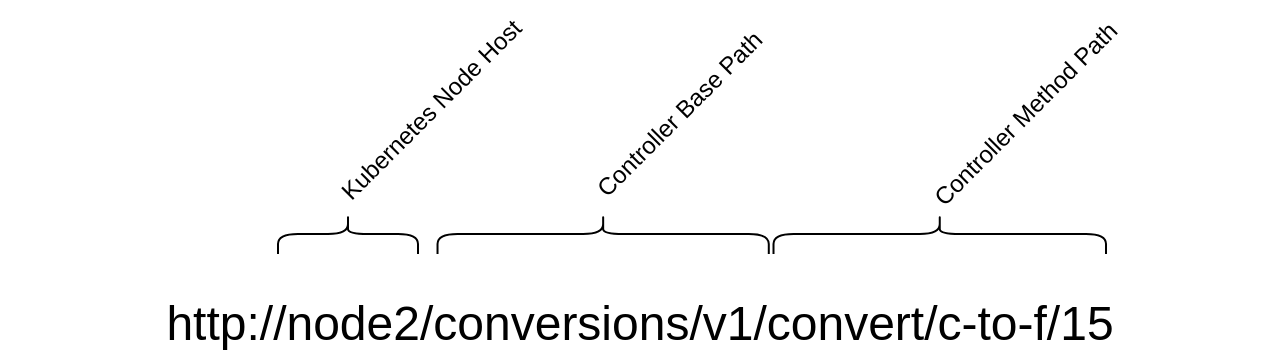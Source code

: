<mxfile pages="4">
    <diagram id="uQKjPZVIyK9XIpIBq_tp" name="Page-1">
        <mxGraphModel dx="1212" dy="1015" grid="1" gridSize="10" guides="1" tooltips="1" connect="1" arrows="1" fold="1" page="1" pageScale="1" pageWidth="850" pageHeight="1100" math="0" shadow="0">
            <root>
                <mxCell id="0"/>
                <mxCell id="1" parent="0"/>
                <mxCell id="zwlp0CFXfFTOkiT8KIqe-1" value="http://node2/conversions/v1/convert/c-to-f/15" style="text;html=1;strokeColor=none;fillColor=none;align=center;verticalAlign=middle;whiteSpace=wrap;rounded=0;fontSize=24;" parent="1" vertex="1">
                    <mxGeometry x="890" y="590" width="640" height="20" as="geometry"/>
                </mxCell>
                <mxCell id="zwlp0CFXfFTOkiT8KIqe-2" value="" style="shape=curlyBracket;whiteSpace=wrap;html=1;rounded=1;flipH=1;fontSize=24;rotation=-90;" parent="1" vertex="1">
                    <mxGeometry x="1054" y="520" width="20" height="70" as="geometry"/>
                </mxCell>
                <mxCell id="zwlp0CFXfFTOkiT8KIqe-4" value="" style="shape=curlyBracket;whiteSpace=wrap;html=1;rounded=1;flipH=1;fontSize=24;rotation=-90;" parent="1" vertex="1">
                    <mxGeometry x="1181.58" y="472.17" width="20" height="165.63" as="geometry"/>
                </mxCell>
                <mxCell id="zwlp0CFXfFTOkiT8KIqe-5" value="" style="shape=curlyBracket;whiteSpace=wrap;html=1;rounded=1;flipH=1;fontSize=24;rotation=-90;" parent="1" vertex="1">
                    <mxGeometry x="1349.88" y="471.87" width="20" height="166.25" as="geometry"/>
                </mxCell>
                <mxCell id="zwlp0CFXfFTOkiT8KIqe-6" value="Kubernetes Node Host" style="text;html=1;strokeColor=none;fillColor=none;align=center;verticalAlign=middle;whiteSpace=wrap;rounded=0;fontSize=12;rotation=-45;" parent="1" vertex="1">
                    <mxGeometry x="1040.82" y="483.18" width="130" height="20" as="geometry"/>
                </mxCell>
                <mxCell id="zwlp0CFXfFTOkiT8KIqe-8" value="Controller Base Path" style="text;html=1;strokeColor=none;fillColor=none;align=center;verticalAlign=middle;whiteSpace=wrap;rounded=0;fontSize=12;rotation=-45;" parent="1" vertex="1">
                    <mxGeometry x="1170" y="484.99" width="120" height="20" as="geometry"/>
                </mxCell>
                <mxCell id="zwlp0CFXfFTOkiT8KIqe-9" value="Controller Method Path" style="text;html=1;strokeColor=none;fillColor=none;align=center;verticalAlign=middle;whiteSpace=wrap;rounded=0;fontSize=12;rotation=-45;" parent="1" vertex="1">
                    <mxGeometry x="1333" y="484.99" width="140" height="20" as="geometry"/>
                </mxCell>
            </root>
        </mxGraphModel>
    </diagram>
    <diagram id="JtQhP0aFkPiLQbx6p3fQ" name="Page-2">
        <mxGraphModel dx="2062" dy="1015" grid="1" gridSize="10" guides="1" tooltips="1" connect="1" arrows="1" fold="1" page="1" pageScale="1" pageWidth="850" pageHeight="1100" math="0" shadow="0">
            <root>
                <mxCell id="2tDmGTxHB2ePJQkc9rIG-0"/>
                <mxCell id="2tDmGTxHB2ePJQkc9rIG-1" parent="2tDmGTxHB2ePJQkc9rIG-0"/>
                <mxCell id="2tDmGTxHB2ePJQkc9rIG-7" style="edgeStyle=orthogonalEdgeStyle;rounded=0;orthogonalLoop=1;jettySize=auto;html=1;entryX=0;entryY=0.5;entryDx=0;entryDy=0;fontSize=12;" parent="2tDmGTxHB2ePJQkc9rIG-1" source="2tDmGTxHB2ePJQkc9rIG-2" target="2tDmGTxHB2ePJQkc9rIG-5" edge="1">
                    <mxGeometry relative="1" as="geometry"/>
                </mxCell>
                <mxCell id="2tDmGTxHB2ePJQkc9rIG-8" style="edgeStyle=orthogonalEdgeStyle;rounded=0;orthogonalLoop=1;jettySize=auto;html=1;entryX=0;entryY=0.5;entryDx=0;entryDy=0;fontSize=12;" parent="2tDmGTxHB2ePJQkc9rIG-1" source="2tDmGTxHB2ePJQkc9rIG-2" target="2tDmGTxHB2ePJQkc9rIG-4" edge="1">
                    <mxGeometry relative="1" as="geometry"/>
                </mxCell>
                <mxCell id="2tDmGTxHB2ePJQkc9rIG-9" style="edgeStyle=orthogonalEdgeStyle;rounded=0;orthogonalLoop=1;jettySize=auto;html=1;entryX=0;entryY=0.5;entryDx=0;entryDy=0;fontSize=12;" parent="2tDmGTxHB2ePJQkc9rIG-1" source="2tDmGTxHB2ePJQkc9rIG-2" target="2tDmGTxHB2ePJQkc9rIG-6" edge="1">
                    <mxGeometry relative="1" as="geometry"/>
                </mxCell>
                <mxCell id="2tDmGTxHB2ePJQkc9rIG-2" value="Load&lt;br&gt;Balancer" style="ellipse;whiteSpace=wrap;html=1;aspect=fixed;fontSize=12;" parent="2tDmGTxHB2ePJQkc9rIG-1" vertex="1">
                    <mxGeometry x="240" y="440" width="80" height="80" as="geometry"/>
                </mxCell>
                <mxCell id="2tDmGTxHB2ePJQkc9rIG-3" value="HAProxy&lt;br&gt;192.168.0.160" style="text;html=1;strokeColor=none;fillColor=none;align=center;verticalAlign=middle;whiteSpace=wrap;rounded=0;fontSize=12;" parent="2tDmGTxHB2ePJQkc9rIG-1" vertex="1">
                    <mxGeometry x="260" y="530" width="40" height="20" as="geometry"/>
                </mxCell>
                <mxCell id="2tDmGTxHB2ePJQkc9rIG-4" value="node1&lt;br&gt;10.0.50.186" style="rounded=0;whiteSpace=wrap;html=1;fontSize=12;" parent="2tDmGTxHB2ePJQkc9rIG-1" vertex="1">
                    <mxGeometry x="440" y="320" width="120" height="80" as="geometry"/>
                </mxCell>
                <mxCell id="2tDmGTxHB2ePJQkc9rIG-5" value="node2&lt;br&gt;10.0.50.119" style="rounded=0;whiteSpace=wrap;html=1;fontSize=12;" parent="2tDmGTxHB2ePJQkc9rIG-1" vertex="1">
                    <mxGeometry x="440" y="440" width="120" height="80" as="geometry"/>
                </mxCell>
                <mxCell id="2tDmGTxHB2ePJQkc9rIG-6" value="node3&lt;br&gt;10.0.50.237" style="rounded=0;whiteSpace=wrap;html=1;fontSize=12;" parent="2tDmGTxHB2ePJQkc9rIG-1" vertex="1">
                    <mxGeometry x="440" y="560" width="120" height="80" as="geometry"/>
                </mxCell>
                <mxCell id="2tDmGTxHB2ePJQkc9rIG-11" style="edgeStyle=orthogonalEdgeStyle;rounded=0;orthogonalLoop=1;jettySize=auto;html=1;entryX=0;entryY=0.5;entryDx=0;entryDy=0;fontSize=12;" parent="2tDmGTxHB2ePJQkc9rIG-1" source="2tDmGTxHB2ePJQkc9rIG-10" target="2tDmGTxHB2ePJQkc9rIG-2" edge="1">
                    <mxGeometry relative="1" as="geometry"/>
                </mxCell>
                <mxCell id="2tDmGTxHB2ePJQkc9rIG-10" value="curl" style="shape=umlActor;verticalLabelPosition=bottom;verticalAlign=top;html=1;outlineConnect=0;fontSize=12;" parent="2tDmGTxHB2ePJQkc9rIG-1" vertex="1">
                    <mxGeometry x="70" y="450" width="30" height="60" as="geometry"/>
                </mxCell>
            </root>
        </mxGraphModel>
    </diagram>
    <diagram id="QxsJ4GF2id9lCXhhdJsZ" name="Page-3">
        <mxGraphModel dx="1212" dy="1015" grid="1" gridSize="10" guides="1" tooltips="1" connect="1" arrows="1" fold="1" page="1" pageScale="1" pageWidth="850" pageHeight="1100" math="0" shadow="0">
            <root>
                <mxCell id="1DUfJHQwkWzFin_vVgq7-0"/>
                <mxCell id="1DUfJHQwkWzFin_vVgq7-1" parent="1DUfJHQwkWzFin_vVgq7-0"/>
                <mxCell id="QjYPRVfXjcj026thdN7y-3" value="" style="rounded=1;whiteSpace=wrap;html=1;fontSize=12;fillColor=#dae8fc;strokeColor=#6c8ebf;" parent="1DUfJHQwkWzFin_vVgq7-1" vertex="1">
                    <mxGeometry x="1416.75" y="660" width="183.25" height="420" as="geometry"/>
                </mxCell>
                <mxCell id="1DUfJHQwkWzFin_vVgq7-2" value="http://192.168.0.160:8000/dev/conversions/v1/convert/c-to-f/15" style="text;html=1;strokeColor=none;fillColor=none;align=center;verticalAlign=middle;whiteSpace=wrap;rounded=0;fontSize=24;" parent="1DUfJHQwkWzFin_vVgq7-1" vertex="1">
                    <mxGeometry x="870" y="590" width="710" height="20" as="geometry"/>
                </mxCell>
                <mxCell id="1DUfJHQwkWzFin_vVgq7-3" value="" style="shape=curlyBracket;whiteSpace=wrap;html=1;rounded=1;flipH=1;fontSize=24;rotation=-90;" parent="1DUfJHQwkWzFin_vVgq7-1" vertex="1">
                    <mxGeometry x="1056.83" y="458.16" width="20" height="197.29" as="geometry"/>
                </mxCell>
                <mxCell id="1DUfJHQwkWzFin_vVgq7-4" value="" style="shape=curlyBracket;whiteSpace=wrap;html=1;rounded=1;flipH=1;fontSize=24;rotation=-90;" parent="1DUfJHQwkWzFin_vVgq7-1" vertex="1">
                    <mxGeometry x="1292.32" y="474.43" width="20" height="164.73" as="geometry"/>
                </mxCell>
                <mxCell id="1DUfJHQwkWzFin_vVgq7-5" value="" style="shape=curlyBracket;whiteSpace=wrap;html=1;rounded=1;flipH=1;fontSize=24;rotation=-90;" parent="1DUfJHQwkWzFin_vVgq7-1" vertex="1">
                    <mxGeometry x="1482.04" y="456.84" width="20" height="199.93" as="geometry"/>
                </mxCell>
                <mxCell id="1DUfJHQwkWzFin_vVgq7-6" value="API Gateway Host" style="text;html=1;strokeColor=none;fillColor=none;align=center;verticalAlign=middle;whiteSpace=wrap;rounded=0;fontSize=12;rotation=-45;" parent="1DUfJHQwkWzFin_vVgq7-1" vertex="1">
                    <mxGeometry x="1050" y="486.8" width="110" height="20" as="geometry"/>
                </mxCell>
                <mxCell id="1DUfJHQwkWzFin_vVgq7-7" value="Controller Base Path" style="text;html=1;strokeColor=none;fillColor=none;align=center;verticalAlign=middle;whiteSpace=wrap;rounded=0;fontSize=12;rotation=-45;" parent="1DUfJHQwkWzFin_vVgq7-1" vertex="1">
                    <mxGeometry x="1280" y="474.43" width="120" height="20" as="geometry"/>
                </mxCell>
                <mxCell id="1DUfJHQwkWzFin_vVgq7-8" value="Controller Method Path" style="text;html=1;strokeColor=none;fillColor=none;align=center;verticalAlign=middle;whiteSpace=wrap;rounded=0;fontSize=12;rotation=-45;" parent="1DUfJHQwkWzFin_vVgq7-1" vertex="1">
                    <mxGeometry x="1460" y="473.68" width="140" height="20" as="geometry"/>
                </mxCell>
                <mxCell id="1DUfJHQwkWzFin_vVgq7-9" value="" style="shape=curlyBracket;whiteSpace=wrap;html=1;rounded=1;flipH=1;fontSize=24;rotation=-90;" parent="1DUfJHQwkWzFin_vVgq7-1" vertex="1">
                    <mxGeometry x="1180.84" y="535.86" width="20" height="41.86" as="geometry"/>
                </mxCell>
                <mxCell id="1DUfJHQwkWzFin_vVgq7-10" value="API Gateway Defined Service Path" style="text;html=1;strokeColor=none;fillColor=none;align=center;verticalAlign=middle;whiteSpace=wrap;rounded=0;fontSize=12;rotation=-45;" parent="1DUfJHQwkWzFin_vVgq7-1" vertex="1">
                    <mxGeometry x="1152.28" y="453.68" width="200" height="20" as="geometry"/>
                </mxCell>
                <mxCell id="353yuL4vNaUMHFM5LCd0-9" style="edgeStyle=orthogonalEdgeStyle;rounded=0;orthogonalLoop=1;jettySize=auto;html=1;entryX=0;entryY=0.5;entryDx=0;entryDy=0;fontSize=12;" parent="1DUfJHQwkWzFin_vVgq7-1" source="1DUfJHQwkWzFin_vVgq7-12" target="353yuL4vNaUMHFM5LCd0-3" edge="1">
                    <mxGeometry relative="1" as="geometry"/>
                </mxCell>
                <mxCell id="1DUfJHQwkWzFin_vVgq7-12" value="API&lt;br&gt;Gateway" style="ellipse;whiteSpace=wrap;html=1;aspect=fixed;fontSize=12;" parent="1DUfJHQwkWzFin_vVgq7-1" vertex="1">
                    <mxGeometry x="1092.28" y="810.07" width="80" height="80" as="geometry"/>
                </mxCell>
                <mxCell id="353yuL4vNaUMHFM5LCd0-0" style="edgeStyle=orthogonalEdgeStyle;rounded=0;orthogonalLoop=1;jettySize=auto;html=1;entryX=0;entryY=0.5;entryDx=0;entryDy=0;fontSize=12;" parent="1DUfJHQwkWzFin_vVgq7-1" source="353yuL4vNaUMHFM5LCd0-3" target="353yuL4vNaUMHFM5LCd0-6" edge="1">
                    <mxGeometry relative="1" as="geometry"/>
                </mxCell>
                <mxCell id="353yuL4vNaUMHFM5LCd0-1" style="edgeStyle=orthogonalEdgeStyle;rounded=0;orthogonalLoop=1;jettySize=auto;html=1;entryX=0;entryY=0.5;entryDx=0;entryDy=0;fontSize=12;" parent="1DUfJHQwkWzFin_vVgq7-1" source="353yuL4vNaUMHFM5LCd0-3" target="353yuL4vNaUMHFM5LCd0-5" edge="1">
                    <mxGeometry relative="1" as="geometry"/>
                </mxCell>
                <mxCell id="353yuL4vNaUMHFM5LCd0-2" style="edgeStyle=orthogonalEdgeStyle;rounded=0;orthogonalLoop=1;jettySize=auto;html=1;entryX=0;entryY=0.5;entryDx=0;entryDy=0;fontSize=12;" parent="1DUfJHQwkWzFin_vVgq7-1" source="353yuL4vNaUMHFM5LCd0-3" target="353yuL4vNaUMHFM5LCd0-7" edge="1">
                    <mxGeometry relative="1" as="geometry"/>
                </mxCell>
                <mxCell id="353yuL4vNaUMHFM5LCd0-3" value="Load&lt;br&gt;Balancer" style="ellipse;whiteSpace=wrap;html=1;aspect=fixed;fontSize=12;" parent="1DUfJHQwkWzFin_vVgq7-1" vertex="1">
                    <mxGeometry x="1250" y="810.0" width="80" height="80" as="geometry"/>
                </mxCell>
                <mxCell id="353yuL4vNaUMHFM5LCd0-4" value="HAProxy&lt;br&gt;192.168.0.160&lt;br&gt;Port 80" style="text;html=1;strokeColor=none;fillColor=none;align=center;verticalAlign=middle;whiteSpace=wrap;rounded=0;fontSize=12;" parent="1DUfJHQwkWzFin_vVgq7-1" vertex="1">
                    <mxGeometry x="1268.56" y="910.0" width="40" height="20" as="geometry"/>
                </mxCell>
                <mxCell id="353yuL4vNaUMHFM5LCd0-5" value="node1&lt;br&gt;10.0.50.186" style="rounded=0;whiteSpace=wrap;html=1;fontSize=12;" parent="1DUfJHQwkWzFin_vVgq7-1" vertex="1">
                    <mxGeometry x="1450" y="690.0" width="120" height="80" as="geometry"/>
                </mxCell>
                <mxCell id="353yuL4vNaUMHFM5LCd0-6" value="node2&lt;br&gt;10.0.50.119" style="rounded=0;whiteSpace=wrap;html=1;fontSize=12;" parent="1DUfJHQwkWzFin_vVgq7-1" vertex="1">
                    <mxGeometry x="1450" y="810.0" width="120" height="80" as="geometry"/>
                </mxCell>
                <mxCell id="353yuL4vNaUMHFM5LCd0-7" value="node3&lt;br&gt;10.0.50.237" style="rounded=0;whiteSpace=wrap;html=1;fontSize=12;" parent="1DUfJHQwkWzFin_vVgq7-1" vertex="1">
                    <mxGeometry x="1450" y="930.0" width="120" height="80" as="geometry"/>
                </mxCell>
                <mxCell id="353yuL4vNaUMHFM5LCd0-8" value="Kong&lt;br&gt;192.168.0.160&lt;br&gt;Port 8000" style="text;html=1;strokeColor=none;fillColor=none;align=center;verticalAlign=middle;whiteSpace=wrap;rounded=0;fontSize=12;" parent="1DUfJHQwkWzFin_vVgq7-1" vertex="1">
                    <mxGeometry x="1112.28" y="910.0" width="40" height="20" as="geometry"/>
                </mxCell>
                <mxCell id="QjYPRVfXjcj026thdN7y-1" style="edgeStyle=orthogonalEdgeStyle;rounded=0;orthogonalLoop=1;jettySize=auto;html=1;entryX=0;entryY=0.5;entryDx=0;entryDy=0;fontSize=12;" parent="1DUfJHQwkWzFin_vVgq7-1" source="QjYPRVfXjcj026thdN7y-0" target="1DUfJHQwkWzFin_vVgq7-12" edge="1">
                    <mxGeometry relative="1" as="geometry"/>
                </mxCell>
                <mxCell id="QjYPRVfXjcj026thdN7y-0" value="curl" style="shape=umlActor;verticalLabelPosition=bottom;verticalAlign=top;html=1;outlineConnect=0;fontSize=12;" parent="1DUfJHQwkWzFin_vVgq7-1" vertex="1">
                    <mxGeometry x="960" y="820.0" width="30" height="60" as="geometry"/>
                </mxCell>
                <mxCell id="QjYPRVfXjcj026thdN7y-5" value="Development Kubernetes Cluster" style="text;html=1;strokeColor=none;fillColor=none;align=center;verticalAlign=middle;whiteSpace=wrap;rounded=0;fontSize=12;" parent="1DUfJHQwkWzFin_vVgq7-1" vertex="1">
                    <mxGeometry x="1490" y="1040" width="40" height="20" as="geometry"/>
                </mxCell>
            </root>
        </mxGraphModel>
    </diagram>
    <diagram id="THgC1a29CV66qNLsCbCS" name="Page-4">
        <mxGraphModel dx="572" dy="700" grid="1" gridSize="10" guides="1" tooltips="1" connect="1" arrows="1" fold="1" page="1" pageScale="1" pageWidth="850" pageHeight="1100" math="0" shadow="0">
            <root>
                <mxCell id="AF3nj9seq7OvqP87OFRa-0"/>
                <mxCell id="AF3nj9seq7OvqP87OFRa-1" parent="AF3nj9seq7OvqP87OFRa-0"/>
                <mxCell id="AF3nj9seq7OvqP87OFRa-2" value="" style="rounded=1;whiteSpace=wrap;html=1;fontSize=12;fillColor=#dae8fc;strokeColor=#6c8ebf;" parent="AF3nj9seq7OvqP87OFRa-1" vertex="1">
                    <mxGeometry x="1416.75" y="790" width="193.25" height="190" as="geometry"/>
                </mxCell>
                <mxCell id="AF3nj9seq7OvqP87OFRa-19" value="Nodes" style="rounded=0;whiteSpace=wrap;html=1;fontSize=12;" parent="AF3nj9seq7OvqP87OFRa-1" vertex="1">
                    <mxGeometry x="1470" y="830.0" width="120" height="80" as="geometry"/>
                </mxCell>
                <mxCell id="AF3nj9seq7OvqP87OFRa-18" value="Nodes" style="rounded=0;whiteSpace=wrap;html=1;fontSize=12;" parent="AF3nj9seq7OvqP87OFRa-1" vertex="1">
                    <mxGeometry x="1460" y="820.0" width="120" height="80" as="geometry"/>
                </mxCell>
                <mxCell id="AF3nj9seq7OvqP87OFRa-3" style="edgeStyle=orthogonalEdgeStyle;rounded=0;orthogonalLoop=1;jettySize=auto;html=1;entryX=0;entryY=0.5;entryDx=0;entryDy=0;fontSize=12;" parent="AF3nj9seq7OvqP87OFRa-1" source="AF3nj9seq7OvqP87OFRa-4" target="AF3nj9seq7OvqP87OFRa-8" edge="1">
                    <mxGeometry relative="1" as="geometry"/>
                </mxCell>
                <mxCell id="AF3nj9seq7OvqP87OFRa-36" style="edgeStyle=orthogonalEdgeStyle;rounded=0;orthogonalLoop=1;jettySize=auto;html=1;entryX=0;entryY=0.5;entryDx=0;entryDy=0;fontSize=12;" parent="AF3nj9seq7OvqP87OFRa-1" source="AF3nj9seq7OvqP87OFRa-4" target="AF3nj9seq7OvqP87OFRa-24" edge="1">
                    <mxGeometry relative="1" as="geometry"/>
                </mxCell>
                <mxCell id="AF3nj9seq7OvqP87OFRa-37" style="edgeStyle=orthogonalEdgeStyle;rounded=0;orthogonalLoop=1;jettySize=auto;html=1;entryX=0;entryY=0.5;entryDx=0;entryDy=0;fontSize=12;" parent="AF3nj9seq7OvqP87OFRa-1" source="AF3nj9seq7OvqP87OFRa-4" target="AF3nj9seq7OvqP87OFRa-32" edge="1">
                    <mxGeometry relative="1" as="geometry"/>
                </mxCell>
                <mxCell id="AF3nj9seq7OvqP87OFRa-4" value="API&lt;br&gt;Gateway" style="ellipse;whiteSpace=wrap;html=1;aspect=fixed;fontSize=12;" parent="AF3nj9seq7OvqP87OFRa-1" vertex="1">
                    <mxGeometry x="1092.28" y="810.07" width="80" height="80" as="geometry"/>
                </mxCell>
                <mxCell id="AF3nj9seq7OvqP87OFRa-5" style="edgeStyle=orthogonalEdgeStyle;rounded=0;orthogonalLoop=1;jettySize=auto;html=1;entryX=0;entryY=0.5;entryDx=0;entryDy=0;fontSize=12;" parent="AF3nj9seq7OvqP87OFRa-1" source="AF3nj9seq7OvqP87OFRa-8" target="AF3nj9seq7OvqP87OFRa-11" edge="1">
                    <mxGeometry relative="1" as="geometry"/>
                </mxCell>
                <mxCell id="AF3nj9seq7OvqP87OFRa-8" value="Test&lt;br&gt;Cluster&lt;br&gt;Load&lt;br&gt;Balancer" style="ellipse;whiteSpace=wrap;html=1;aspect=fixed;fontSize=12;" parent="AF3nj9seq7OvqP87OFRa-1" vertex="1">
                    <mxGeometry x="1250" y="810.0" width="80" height="80" as="geometry"/>
                </mxCell>
                <mxCell id="AF3nj9seq7OvqP87OFRa-11" value="Nodes" style="rounded=0;whiteSpace=wrap;html=1;fontSize=12;" parent="AF3nj9seq7OvqP87OFRa-1" vertex="1">
                    <mxGeometry x="1450" y="810.0" width="120" height="80" as="geometry"/>
                </mxCell>
                <mxCell id="AF3nj9seq7OvqP87OFRa-14" style="edgeStyle=orthogonalEdgeStyle;rounded=0;orthogonalLoop=1;jettySize=auto;html=1;entryX=0;entryY=0.5;entryDx=0;entryDy=0;fontSize=12;" parent="AF3nj9seq7OvqP87OFRa-1" source="AF3nj9seq7OvqP87OFRa-15" target="AF3nj9seq7OvqP87OFRa-4" edge="1">
                    <mxGeometry relative="1" as="geometry"/>
                </mxCell>
                <mxCell id="AF3nj9seq7OvqP87OFRa-15" value="Consumers" style="shape=umlActor;verticalLabelPosition=bottom;verticalAlign=top;html=1;outlineConnect=0;fontSize=12;" parent="AF3nj9seq7OvqP87OFRa-1" vertex="1">
                    <mxGeometry x="960" y="820.0" width="30" height="60" as="geometry"/>
                </mxCell>
                <mxCell id="AF3nj9seq7OvqP87OFRa-16" value="Test&lt;br&gt;Kubernetes Cluster" style="text;html=1;strokeColor=none;fillColor=none;align=center;verticalAlign=middle;whiteSpace=wrap;rounded=0;fontSize=12;" parent="AF3nj9seq7OvqP87OFRa-1" vertex="1">
                    <mxGeometry x="1490" y="940" width="40" height="20" as="geometry"/>
                </mxCell>
                <mxCell id="AF3nj9seq7OvqP87OFRa-17" value="Nodes" style="rounded=0;whiteSpace=wrap;html=1;fontSize=12;" parent="AF3nj9seq7OvqP87OFRa-1" vertex="1">
                    <mxGeometry x="1450" y="810.0" width="120" height="80" as="geometry"/>
                </mxCell>
                <mxCell id="AF3nj9seq7OvqP87OFRa-20" value="" style="rounded=1;whiteSpace=wrap;html=1;fontSize=12;fillColor=#dae8fc;strokeColor=#6c8ebf;" parent="AF3nj9seq7OvqP87OFRa-1" vertex="1">
                    <mxGeometry x="1416.75" y="1040" width="193.25" height="190" as="geometry"/>
                </mxCell>
                <mxCell id="AF3nj9seq7OvqP87OFRa-21" value="Nodes" style="rounded=0;whiteSpace=wrap;html=1;fontSize=12;" parent="AF3nj9seq7OvqP87OFRa-1" vertex="1">
                    <mxGeometry x="1470" y="1080" width="120" height="80" as="geometry"/>
                </mxCell>
                <mxCell id="AF3nj9seq7OvqP87OFRa-22" value="Nodes" style="rounded=0;whiteSpace=wrap;html=1;fontSize=12;" parent="AF3nj9seq7OvqP87OFRa-1" vertex="1">
                    <mxGeometry x="1460" y="1070" width="120" height="80" as="geometry"/>
                </mxCell>
                <mxCell id="AF3nj9seq7OvqP87OFRa-23" style="edgeStyle=orthogonalEdgeStyle;rounded=0;orthogonalLoop=1;jettySize=auto;html=1;entryX=0;entryY=0.5;entryDx=0;entryDy=0;fontSize=12;" parent="AF3nj9seq7OvqP87OFRa-1" source="AF3nj9seq7OvqP87OFRa-24" target="AF3nj9seq7OvqP87OFRa-25" edge="1">
                    <mxGeometry relative="1" as="geometry"/>
                </mxCell>
                <mxCell id="AF3nj9seq7OvqP87OFRa-24" value="Prod&lt;br&gt;Cluster&lt;br&gt;Load&lt;br&gt;Balancer" style="ellipse;whiteSpace=wrap;html=1;aspect=fixed;fontSize=12;" parent="AF3nj9seq7OvqP87OFRa-1" vertex="1">
                    <mxGeometry x="1250" y="1060" width="80" height="80" as="geometry"/>
                </mxCell>
                <mxCell id="AF3nj9seq7OvqP87OFRa-25" value="Nodes" style="rounded=0;whiteSpace=wrap;html=1;fontSize=12;" parent="AF3nj9seq7OvqP87OFRa-1" vertex="1">
                    <mxGeometry x="1450" y="1060" width="120" height="80" as="geometry"/>
                </mxCell>
                <mxCell id="AF3nj9seq7OvqP87OFRa-26" value="Production&lt;br&gt;Kubernetes Cluster" style="text;html=1;strokeColor=none;fillColor=none;align=center;verticalAlign=middle;whiteSpace=wrap;rounded=0;fontSize=12;" parent="AF3nj9seq7OvqP87OFRa-1" vertex="1">
                    <mxGeometry x="1490" y="1190" width="40" height="20" as="geometry"/>
                </mxCell>
                <mxCell id="AF3nj9seq7OvqP87OFRa-27" value="Nodes" style="rounded=0;whiteSpace=wrap;html=1;fontSize=12;" parent="AF3nj9seq7OvqP87OFRa-1" vertex="1">
                    <mxGeometry x="1450" y="1060" width="120" height="80" as="geometry"/>
                </mxCell>
                <mxCell id="AF3nj9seq7OvqP87OFRa-28" value="" style="rounded=1;whiteSpace=wrap;html=1;fontSize=12;fillColor=#dae8fc;strokeColor=#6c8ebf;" parent="AF3nj9seq7OvqP87OFRa-1" vertex="1">
                    <mxGeometry x="1416.75" y="550" width="193.25" height="190" as="geometry"/>
                </mxCell>
                <mxCell id="AF3nj9seq7OvqP87OFRa-29" value="Nodes" style="rounded=0;whiteSpace=wrap;html=1;fontSize=12;" parent="AF3nj9seq7OvqP87OFRa-1" vertex="1">
                    <mxGeometry x="1470" y="590.0" width="120" height="80" as="geometry"/>
                </mxCell>
                <mxCell id="AF3nj9seq7OvqP87OFRa-30" value="Nodes" style="rounded=0;whiteSpace=wrap;html=1;fontSize=12;" parent="AF3nj9seq7OvqP87OFRa-1" vertex="1">
                    <mxGeometry x="1460" y="580.0" width="120" height="80" as="geometry"/>
                </mxCell>
                <mxCell id="AF3nj9seq7OvqP87OFRa-31" style="edgeStyle=orthogonalEdgeStyle;rounded=0;orthogonalLoop=1;jettySize=auto;html=1;entryX=0;entryY=0.5;entryDx=0;entryDy=0;fontSize=12;" parent="AF3nj9seq7OvqP87OFRa-1" source="AF3nj9seq7OvqP87OFRa-32" target="AF3nj9seq7OvqP87OFRa-33" edge="1">
                    <mxGeometry relative="1" as="geometry"/>
                </mxCell>
                <mxCell id="AF3nj9seq7OvqP87OFRa-32" value="Dev&lt;br&gt;Cluster&lt;br&gt;Load&lt;br&gt;Balancer" style="ellipse;whiteSpace=wrap;html=1;aspect=fixed;fontSize=12;" parent="AF3nj9seq7OvqP87OFRa-1" vertex="1">
                    <mxGeometry x="1250" y="570.0" width="80" height="80" as="geometry"/>
                </mxCell>
                <mxCell id="AF3nj9seq7OvqP87OFRa-33" value="Nodes" style="rounded=0;whiteSpace=wrap;html=1;fontSize=12;" parent="AF3nj9seq7OvqP87OFRa-1" vertex="1">
                    <mxGeometry x="1450" y="570.0" width="120" height="80" as="geometry"/>
                </mxCell>
                <mxCell id="AF3nj9seq7OvqP87OFRa-34" value="Development Kubernetes Cluster" style="text;html=1;strokeColor=none;fillColor=none;align=center;verticalAlign=middle;whiteSpace=wrap;rounded=0;fontSize=12;" parent="AF3nj9seq7OvqP87OFRa-1" vertex="1">
                    <mxGeometry x="1490" y="700" width="40" height="20" as="geometry"/>
                </mxCell>
                <mxCell id="AF3nj9seq7OvqP87OFRa-35" value="Nodes" style="rounded=0;whiteSpace=wrap;html=1;fontSize=12;" parent="AF3nj9seq7OvqP87OFRa-1" vertex="1">
                    <mxGeometry x="1450" y="570.0" width="120" height="80" as="geometry"/>
                </mxCell>
                <mxCell id="giqlAENA9jWxMYv8Futa-0" value="/live/conversions/v1/convert/......" style="text;html=1;strokeColor=none;fillColor=none;align=left;verticalAlign=middle;whiteSpace=wrap;rounded=0;fontSize=12;" parent="AF3nj9seq7OvqP87OFRa-1" vertex="1">
                    <mxGeometry x="1630" y="1090" width="230" height="20" as="geometry"/>
                </mxCell>
                <mxCell id="giqlAENA9jWxMYv8Futa-3" value="/dev/conversions/v2/convert/......&amp;nbsp; Patch version 2" style="text;html=1;strokeColor=none;fillColor=none;align=left;verticalAlign=middle;whiteSpace=wrap;rounded=0;fontSize=12;" parent="AF3nj9seq7OvqP87OFRa-1" vertex="1">
                    <mxGeometry x="1630" y="590" width="290" height="20" as="geometry"/>
                </mxCell>
                <mxCell id="giqlAENA9jWxMYv8Futa-4" value="&lt;i&gt;&lt;b&gt;Path Composition&lt;/b&gt;&lt;/i&gt;: &amp;lt;environment&amp;gt;/&amp;lt;service-name-and-version&amp;gt;/&amp;lt;service-method&amp;gt;/...." style="text;html=1;strokeColor=none;fillColor=none;align=center;verticalAlign=middle;whiteSpace=wrap;rounded=0;fontSize=12;" parent="AF3nj9seq7OvqP87OFRa-1" vertex="1">
                    <mxGeometry x="1180" y="1270" width="600" height="20" as="geometry"/>
                </mxCell>
                <mxCell id="giqlAENA9jWxMYv8Futa-6" value="/test/conversions/v2/convert/......&amp;nbsp; Patch version 1" style="text;html=1;strokeColor=none;fillColor=none;align=left;verticalAlign=middle;whiteSpace=wrap;rounded=0;fontSize=12;" parent="AF3nj9seq7OvqP87OFRa-1" vertex="1">
                    <mxGeometry x="1630" y="840.07" width="290" height="20" as="geometry"/>
                </mxCell>
                <mxCell id="giqlAENA9jWxMYv8Futa-7" value="/live/conversions/v2/convert/......&amp;nbsp; Initial version" style="text;html=1;strokeColor=none;fillColor=none;align=left;verticalAlign=middle;whiteSpace=wrap;rounded=0;fontSize=12;" parent="AF3nj9seq7OvqP87OFRa-1" vertex="1">
                    <mxGeometry x="1630" y="1120" width="290" height="20" as="geometry"/>
                </mxCell>
                <mxCell id="giqlAENA9jWxMYv8Futa-8" value="/dev/conversions/v3/convert/......&amp;nbsp; Patch version 1" style="text;html=1;strokeColor=none;fillColor=none;align=left;verticalAlign=middle;whiteSpace=wrap;rounded=0;fontSize=12;" parent="AF3nj9seq7OvqP87OFRa-1" vertex="1">
                    <mxGeometry x="1630" y="620" width="290" height="20" as="geometry"/>
                </mxCell>
                <mxCell id="giqlAENA9jWxMYv8Futa-9" value="/dev/conversions/v4/convert/......&amp;nbsp; New version being developed" style="text;html=1;strokeColor=none;fillColor=none;align=left;verticalAlign=middle;whiteSpace=wrap;rounded=0;fontSize=12;" parent="AF3nj9seq7OvqP87OFRa-1" vertex="1">
                    <mxGeometry x="1630" y="650" width="370" height="20" as="geometry"/>
                </mxCell>
                <mxCell id="giqlAENA9jWxMYv8Futa-10" value="/test/conversions/v3/convert/......&amp;nbsp; Initial version" style="text;html=1;strokeColor=none;fillColor=none;align=left;verticalAlign=middle;whiteSpace=wrap;rounded=0;fontSize=12;" parent="AF3nj9seq7OvqP87OFRa-1" vertex="1">
                    <mxGeometry x="1630" y="870" width="290" height="20" as="geometry"/>
                </mxCell>
            </root>
        </mxGraphModel>
    </diagram>
</mxfile>